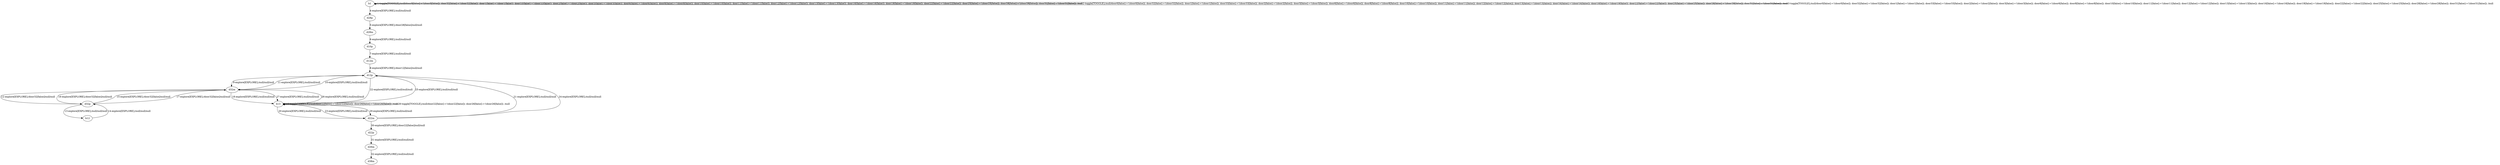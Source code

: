# Total number of goals covered by this test: 2
# d32p --> b12
# b12 --> d32p

digraph g {
"b1" -> "b1" [label = "1-toggle[TOGGLE];/null/door0[false]:=!(door0[false]); door32[false]:=!(door32[false]); door1[false]:=!(door1[false]); door33[false]:=!(door33[false]); door2[false]:=!(door2[false]); door3[false]:=!(door3[false]); door6[false]:=!(door6[false]); door8[false]:=!(door8[false]); door10[false]:=!(door10[false]); door11[false]:=!(door11[false]); door12[false]:=!(door12[false]); door13[false]:=!(door13[false]); door16[false]:=!(door16[false]); door19[false]:=!(door19[false]); door22[false]:=!(door22[false]); door25[false]:=!(door25[false]); door28[false]:=!(door28[false]); door31[false]:=!(door31[false]); /null"];
"b1" -> "b1" [label = "2-toggle[TOGGLE];/null/door0[false]:=!(door0[false]); door32[false]:=!(door32[false]); door1[false]:=!(door1[false]); door33[false]:=!(door33[false]); door2[false]:=!(door2[false]); door3[false]:=!(door3[false]); door6[false]:=!(door6[false]); door8[false]:=!(door8[false]); door10[false]:=!(door10[false]); door11[false]:=!(door11[false]); door12[false]:=!(door12[false]); door13[false]:=!(door13[false]); door16[false]:=!(door16[false]); door19[false]:=!(door19[false]); door22[false]:=!(door22[false]); door25[false]:=!(door25[false]); door28[false]:=!(door28[false]); door31[false]:=!(door31[false]); /null"];
"b1" -> "b1" [label = "3-toggle[TOGGLE];/null/door0[false]:=!(door0[false]); door32[false]:=!(door32[false]); door1[false]:=!(door1[false]); door33[false]:=!(door33[false]); door2[false]:=!(door2[false]); door3[false]:=!(door3[false]); door6[false]:=!(door6[false]); door8[false]:=!(door8[false]); door10[false]:=!(door10[false]); door11[false]:=!(door11[false]); door12[false]:=!(door12[false]); door13[false]:=!(door13[false]); door16[false]:=!(door16[false]); door19[false]:=!(door19[false]); door22[false]:=!(door22[false]); door25[false]:=!(door25[false]); door28[false]:=!(door28[false]); door31[false]:=!(door31[false]); /null"];
"b1" -> "d28p" [label = "4-explore[EXPLORE];/null/null/null"];
"d28p" -> "d28m" [label = "5-explore[EXPLORE];/door28[false]/null/null"];
"d28m" -> "d10p" [label = "6-explore[EXPLORE];/null/null/null"];
"d10p" -> "d12m" [label = "7-explore[EXPLORE];/null/null/null"];
"d12m" -> "d12p" [label = "8-explore[EXPLORE];/door12[false]/null/null"];
"d12p" -> "d32m" [label = "9-explore[EXPLORE];/null/null/null"];
"d32m" -> "d12p" [label = "10-explore[EXPLORE];/null/null/null"];
"d12p" -> "d32m" [label = "11-explore[EXPLORE];/null/null/null"];
"d32m" -> "d32p" [label = "12-explore[EXPLORE];/door32[false]/null/null"];
"d32p" -> "b12" [label = "13-explore[EXPLORE];/null/null/null"];
"b12" -> "d32p" [label = "14-explore[EXPLORE];/null/null/null"];
"d32p" -> "d32m" [label = "15-explore[EXPLORE];/door32[false]/null/null"];
"d32m" -> "d32p" [label = "16-explore[EXPLORE];/door32[false]/null/null"];
"d32p" -> "d32m" [label = "17-explore[EXPLORE];/door32[false]/null/null"];
"d32m" -> "b13" [label = "18-explore[EXPLORE];/null/null/null"];
"b13" -> "b13" [label = "19-toggle[TOGGLE];/null/door22[false]:=!(door22[false]); door26[false]:=!(door26[false]); /null"];
"b13" -> "d22m" [label = "20-explore[EXPLORE];/null/null/null"];
"d22m" -> "d12p" [label = "21-explore[EXPLORE];/null/null/null"];
"d12p" -> "b13" [label = "22-explore[EXPLORE];/null/null/null"];
"b13" -> "d22m" [label = "23-explore[EXPLORE];/null/null/null"];
"d22m" -> "d12p" [label = "24-explore[EXPLORE];/null/null/null"];
"d12p" -> "b13" [label = "25-explore[EXPLORE];/null/null/null"];
"b13" -> "d32m" [label = "26-explore[EXPLORE];/null/null/null"];
"d32m" -> "b13" [label = "27-explore[EXPLORE];/null/null/null"];
"b13" -> "b13" [label = "28-toggle[TOGGLE];/null/door22[false]:=!(door22[false]); door26[false]:=!(door26[false]); /null"];
"b13" -> "d22m" [label = "29-explore[EXPLORE];/null/null/null"];
"d22m" -> "d22p" [label = "30-explore[EXPLORE];/door22[false]/null/null"];
"d22p" -> "d26m" [label = "31-explore[EXPLORE];/null/null/null"];
"d26m" -> "d38m" [label = "32-explore[EXPLORE];/null/null/null"];
}